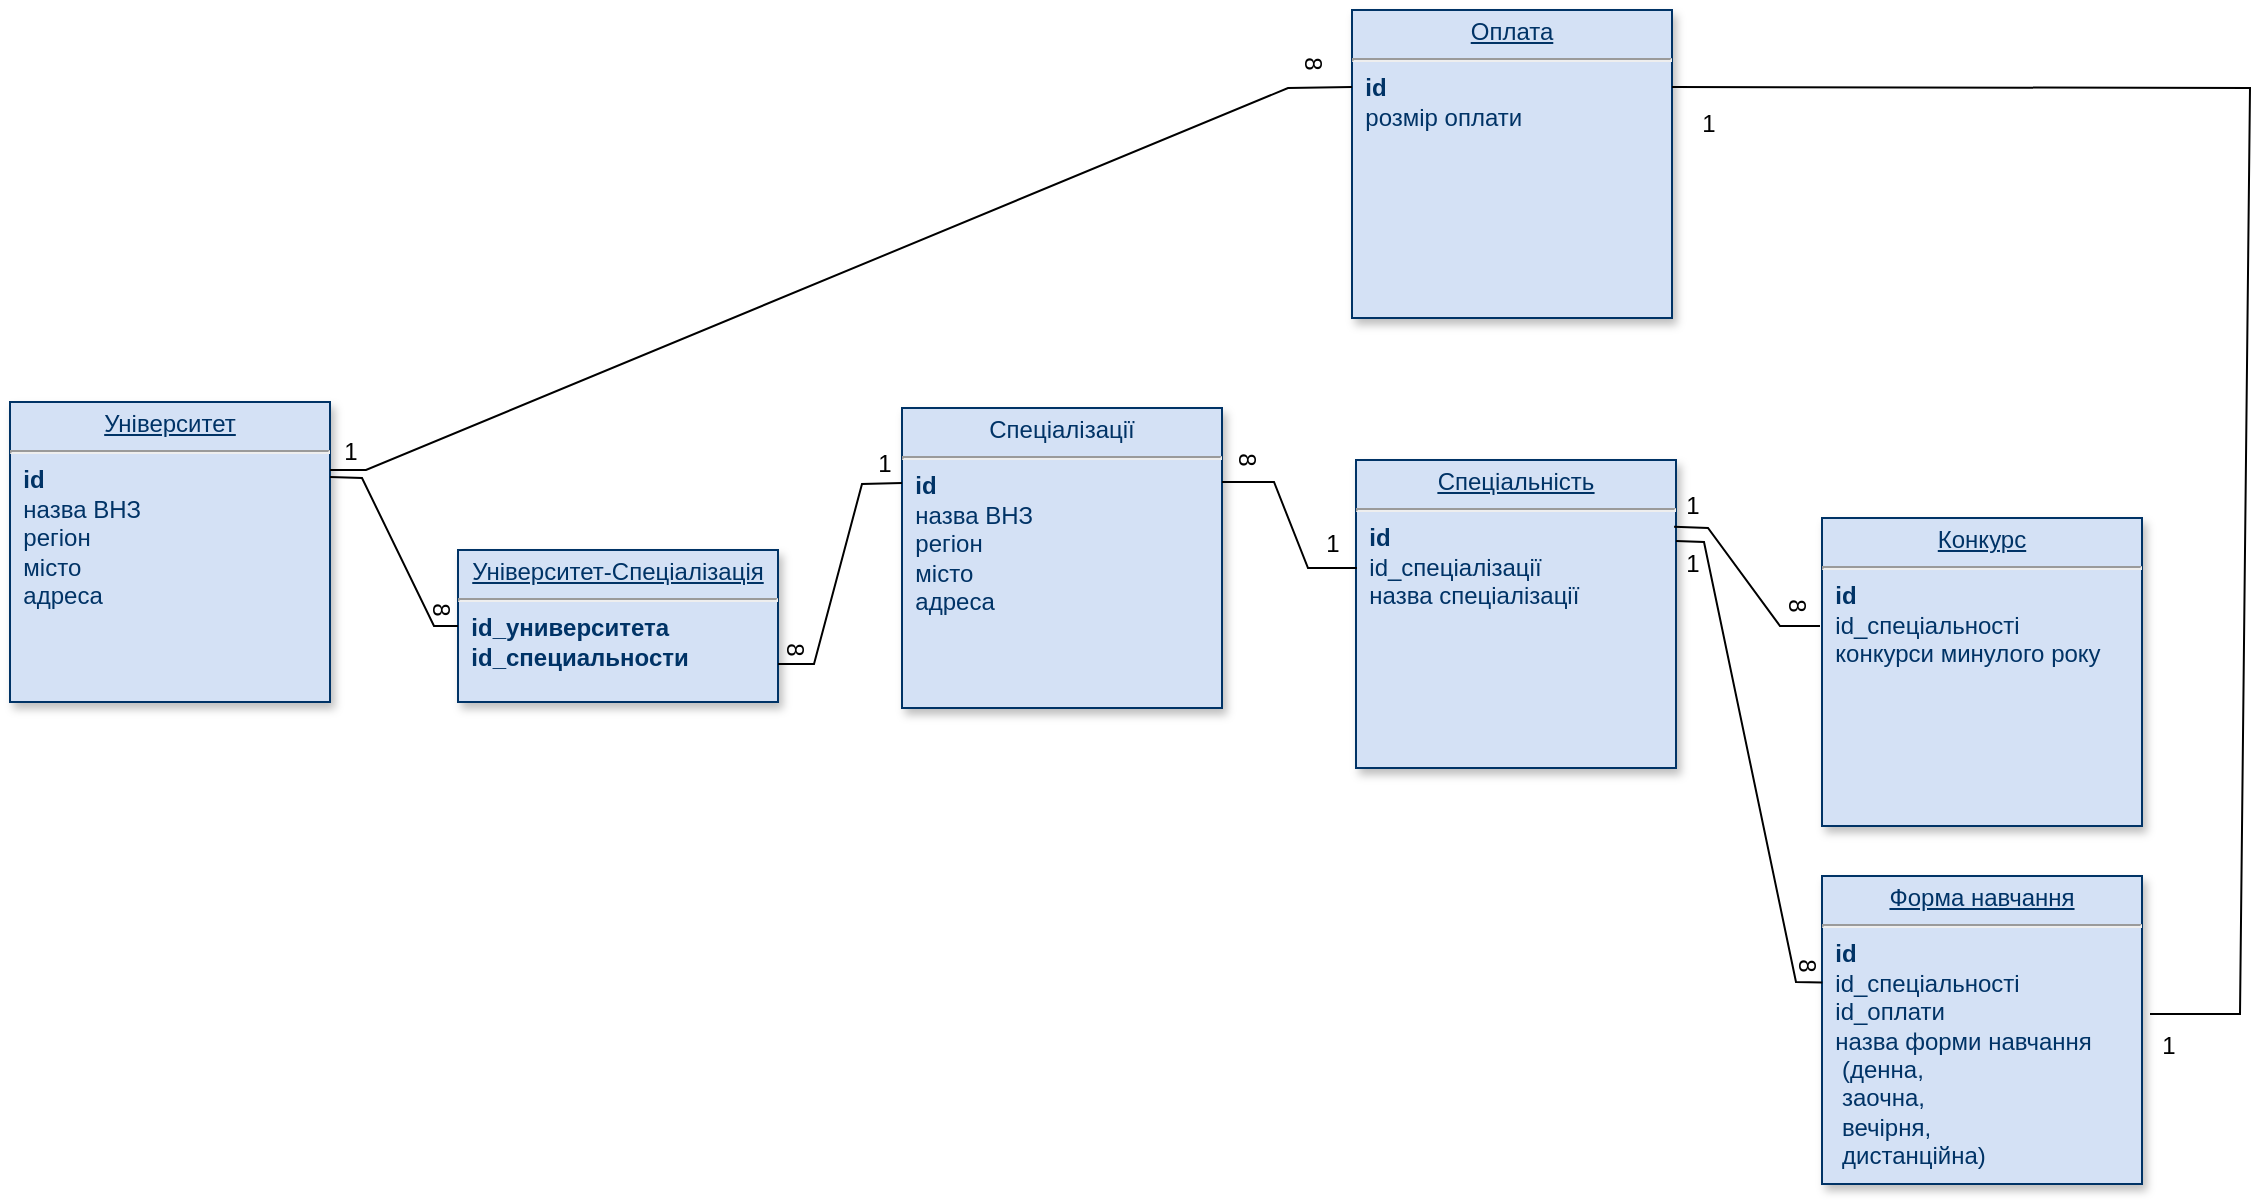 <mxfile version="22.1.0" type="github">
  <diagram name="Page-1" id="efa7a0a1-bf9b-a30e-e6df-94a7791c09e9">
    <mxGraphModel dx="1576" dy="1131" grid="0" gridSize="10" guides="1" tooltips="1" connect="1" arrows="1" fold="1" page="0" pageScale="1" pageWidth="826" pageHeight="1169" background="none" math="0" shadow="0">
      <root>
        <mxCell id="0" />
        <mxCell id="1" parent="0" />
        <mxCell id="24" value="&lt;p style=&quot;margin: 0px; margin-top: 4px; text-align: center; text-decoration: underline;&quot;&gt;Університет&lt;/p&gt;&lt;hr&gt;&lt;span style=&quot;background-color: initial;&quot;&gt;&amp;nbsp;&amp;nbsp;&lt;/span&gt;&lt;b&gt;id&lt;br&gt;&lt;/b&gt;&lt;span style=&quot;background-color: initial;&quot;&gt;&amp;nbsp; назва ВНЗ&lt;/span&gt;&lt;br&gt;&lt;span style=&quot;background-color: initial;&quot;&gt;&amp;nbsp; регіон&lt;/span&gt;&lt;br&gt;&lt;span style=&quot;background-color: initial;&quot;&gt;&amp;nbsp; місто&lt;/span&gt;&lt;br&gt;&lt;div style=&quot;&quot;&gt;&lt;span style=&quot;background-color: initial;&quot;&gt;&amp;nbsp; адреса&lt;br&gt;&lt;/span&gt;&lt;/div&gt;" style="verticalAlign=top;align=left;overflow=fill;fontSize=12;fontFamily=Helvetica;html=1;strokeColor=#003366;shadow=1;fillColor=#D4E1F5;fontColor=#003366" parent="1" vertex="1">
          <mxGeometry x="-274.0" y="-110.0" width="160" height="150" as="geometry" />
        </mxCell>
        <mxCell id="h30Kpubxtcf0mwcJ9HK3-26" value="&lt;p style=&quot;margin: 0px; margin-top: 4px; text-align: center; text-decoration: underline;&quot;&gt;Конкурс&lt;/p&gt;&lt;hr&gt;&amp;nbsp; &lt;b&gt;id&lt;br&gt;&lt;/b&gt;&amp;nbsp; id_спеціальності&lt;br&gt;&amp;nbsp;&amp;nbsp;конкурси минулого року" style="verticalAlign=top;align=left;overflow=fill;fontSize=12;fontFamily=Helvetica;html=1;strokeColor=#003366;shadow=1;fillColor=#D4E1F5;fontColor=#003366" parent="1" vertex="1">
          <mxGeometry x="632" y="-52" width="160" height="154" as="geometry" />
        </mxCell>
        <mxCell id="h30Kpubxtcf0mwcJ9HK3-27" value="&lt;p style=&quot;margin: 0px; margin-top: 4px; text-align: center; text-decoration: underline;&quot;&gt;&lt;u style=&quot;border-color: var(--border-color);&quot;&gt;Спеціальність&lt;/u&gt;&lt;br&gt;&lt;/p&gt;&lt;hr&gt;&amp;nbsp; &lt;b&gt;id&lt;/b&gt;&lt;br&gt;&amp;nbsp; id_спеціалізації&lt;br&gt;&amp;nbsp;&amp;nbsp;назва спеціалізації" style="verticalAlign=top;align=left;overflow=fill;fontSize=12;fontFamily=Helvetica;html=1;strokeColor=#003366;shadow=1;fillColor=#D4E1F5;fontColor=#003366" parent="1" vertex="1">
          <mxGeometry x="399" y="-81" width="160" height="154" as="geometry" />
        </mxCell>
        <mxCell id="h30Kpubxtcf0mwcJ9HK3-30" value="&lt;p style=&quot;margin: 0px; margin-top: 4px; text-align: center; text-decoration: underline;&quot;&gt;&lt;/p&gt;&lt;div style=&quot;text-align: center;&quot;&gt;&lt;span style=&quot;background-color: initial;&quot;&gt;Спеціалізації&lt;/span&gt;&lt;/div&gt;&lt;hr&gt;&amp;nbsp; &lt;b&gt;id&lt;/b&gt;&lt;br style=&quot;border-color: var(--border-color);&quot;&gt;&lt;span style=&quot;background-color: initial;&quot;&gt;&amp;nbsp; назва ВНЗ&lt;/span&gt;&lt;br&gt;&lt;span style=&quot;background-color: initial;&quot;&gt;&amp;nbsp; регіон&lt;/span&gt;&lt;br&gt;&lt;span style=&quot;background-color: initial;&quot;&gt;&amp;nbsp; місто&lt;/span&gt;&lt;br&gt;&lt;div style=&quot;&quot;&gt;&lt;span style=&quot;background-color: initial;&quot;&gt;&amp;nbsp; адреса&lt;br&gt;&lt;/span&gt;&lt;/div&gt;" style="verticalAlign=top;align=left;overflow=fill;fontSize=12;fontFamily=Helvetica;html=1;strokeColor=#003366;shadow=1;fillColor=#D4E1F5;fontColor=#003366" parent="1" vertex="1">
          <mxGeometry x="172.0" y="-107.0" width="160" height="150" as="geometry" />
        </mxCell>
        <mxCell id="h30Kpubxtcf0mwcJ9HK3-33" value="&lt;p style=&quot;margin: 0px; margin-top: 4px; text-align: center; text-decoration: underline;&quot;&gt;Оплата&lt;/p&gt;&lt;hr&gt;&amp;nbsp;&lt;b&gt;&amp;nbsp;id&lt;/b&gt;&lt;br&gt;&amp;nbsp; розмір оплати" style="verticalAlign=top;align=left;overflow=fill;fontSize=12;fontFamily=Helvetica;html=1;strokeColor=#003366;shadow=1;fillColor=#D4E1F5;fontColor=#003366" parent="1" vertex="1">
          <mxGeometry x="397" y="-306" width="160" height="154" as="geometry" />
        </mxCell>
        <mxCell id="h30Kpubxtcf0mwcJ9HK3-46" value="&lt;p style=&quot;margin: 0px; margin-top: 4px; text-align: center; text-decoration: underline;&quot;&gt;Форма навчання&lt;/p&gt;&lt;hr&gt;&amp;nbsp; &lt;b&gt;id&lt;br&gt;&lt;/b&gt;&amp;nbsp; id_спеціальності&lt;br&gt;&amp;nbsp; id_оплати&lt;br&gt;&amp;nbsp;&amp;nbsp;назва форми навчання &lt;br&gt;&amp;nbsp; &amp;nbsp;(денна, &lt;br&gt;&amp;nbsp; &amp;nbsp;заочна, &lt;br&gt;&amp;nbsp; &amp;nbsp;вечірня, &lt;br&gt;&amp;nbsp; &amp;nbsp;дистанційна)" style="verticalAlign=top;align=left;overflow=fill;fontSize=12;fontFamily=Helvetica;html=1;strokeColor=#003366;shadow=1;fillColor=#D4E1F5;fontColor=#003366" parent="1" vertex="1">
          <mxGeometry x="632" y="127" width="160" height="154" as="geometry" />
        </mxCell>
        <mxCell id="h30Kpubxtcf0mwcJ9HK3-48" value="" style="endArrow=none;html=1;rounded=0;entryX=0.003;entryY=0.351;entryDx=0;entryDy=0;entryPerimeter=0;" parent="1" target="h30Kpubxtcf0mwcJ9HK3-27" edge="1">
          <mxGeometry width="50" height="50" relative="1" as="geometry">
            <mxPoint x="332" y="-70" as="sourcePoint" />
            <mxPoint x="382" y="-120" as="targetPoint" />
            <Array as="points">
              <mxPoint x="358" y="-70" />
              <mxPoint x="375" y="-27" />
            </Array>
          </mxGeometry>
        </mxCell>
        <mxCell id="h30Kpubxtcf0mwcJ9HK3-50" value="" style="endArrow=none;html=1;rounded=0;exitX=0.994;exitY=0.217;exitDx=0;exitDy=0;exitPerimeter=0;" parent="1" source="h30Kpubxtcf0mwcJ9HK3-27" edge="1">
          <mxGeometry width="50" height="50" relative="1" as="geometry">
            <mxPoint x="559" y="-42" as="sourcePoint" />
            <mxPoint x="631" y="2" as="targetPoint" />
            <Array as="points">
              <mxPoint x="575" y="-47" />
              <mxPoint x="611" y="2" />
            </Array>
          </mxGeometry>
        </mxCell>
        <mxCell id="h30Kpubxtcf0mwcJ9HK3-51" value="" style="endArrow=none;html=1;rounded=0;entryX=0.001;entryY=0.346;entryDx=0;entryDy=0;entryPerimeter=0;" parent="1" target="h30Kpubxtcf0mwcJ9HK3-46" edge="1">
          <mxGeometry width="50" height="50" relative="1" as="geometry">
            <mxPoint x="559" y="-40.47" as="sourcePoint" />
            <mxPoint x="624" y="181" as="targetPoint" />
            <Array as="points">
              <mxPoint x="573" y="-40" />
              <mxPoint x="619" y="180" />
            </Array>
          </mxGeometry>
        </mxCell>
        <mxCell id="nWHhcUQHi-I-M8yqkg9C-34" value="8" style="text;html=1;align=center;verticalAlign=middle;resizable=0;points=[];autosize=1;strokeColor=none;fillColor=none;rotation=90;" parent="1" vertex="1">
          <mxGeometry x="332" y="-95" width="25" height="26" as="geometry" />
        </mxCell>
        <mxCell id="nWHhcUQHi-I-M8yqkg9C-38" value="" style="endArrow=none;html=1;rounded=0;entryX=1;entryY=0.25;entryDx=0;entryDy=0;" parent="1" target="h30Kpubxtcf0mwcJ9HK3-33" edge="1">
          <mxGeometry width="50" height="50" relative="1" as="geometry">
            <mxPoint x="796" y="196" as="sourcePoint" />
            <mxPoint x="612" y="192" as="targetPoint" />
            <Array as="points">
              <mxPoint x="841" y="196" />
              <mxPoint x="846" y="-267" />
            </Array>
          </mxGeometry>
        </mxCell>
        <mxCell id="nWHhcUQHi-I-M8yqkg9C-39" value="1" style="text;html=1;align=center;verticalAlign=middle;resizable=0;points=[];autosize=1;strokeColor=none;fillColor=none;" parent="1" vertex="1">
          <mxGeometry x="554" y="-71" width="25" height="26" as="geometry" />
        </mxCell>
        <mxCell id="nWHhcUQHi-I-M8yqkg9C-41" value="8" style="text;html=1;align=center;verticalAlign=middle;resizable=0;points=[];autosize=1;strokeColor=none;fillColor=none;rotation=90;" parent="1" vertex="1">
          <mxGeometry x="612" y="158" width="25" height="26" as="geometry" />
        </mxCell>
        <mxCell id="nWHhcUQHi-I-M8yqkg9C-42" value="1" style="text;html=1;align=center;verticalAlign=middle;resizable=0;points=[];autosize=1;strokeColor=none;fillColor=none;rotation=0;" parent="1" vertex="1">
          <mxGeometry x="554" y="-42" width="25" height="26" as="geometry" />
        </mxCell>
        <mxCell id="nWHhcUQHi-I-M8yqkg9C-43" value="1" style="text;html=1;align=center;verticalAlign=middle;resizable=0;points=[];autosize=1;strokeColor=none;fillColor=none;" parent="1" vertex="1">
          <mxGeometry x="562" y="-262" width="25" height="26" as="geometry" />
        </mxCell>
        <mxCell id="nWHhcUQHi-I-M8yqkg9C-44" value="1" style="text;html=1;align=center;verticalAlign=middle;resizable=0;points=[];autosize=1;strokeColor=none;fillColor=none;" parent="1" vertex="1">
          <mxGeometry x="792" y="199" width="25" height="26" as="geometry" />
        </mxCell>
        <mxCell id="nWHhcUQHi-I-M8yqkg9C-45" value="&lt;p style=&quot;margin: 0px; margin-top: 4px; text-align: center; text-decoration: underline;&quot;&gt;Університет-Спеціалізація&lt;/p&gt;&lt;hr&gt;&lt;b&gt;&amp;nbsp; id_университета&lt;br&gt;&amp;nbsp; id_специальности&amp;nbsp;&lt;br&gt;&amp;nbsp;&amp;nbsp;&lt;br&gt;&lt;/b&gt;" style="verticalAlign=top;align=left;overflow=fill;fontSize=12;fontFamily=Helvetica;html=1;strokeColor=#003366;shadow=1;fillColor=#D4E1F5;fontColor=#003366" parent="1" vertex="1">
          <mxGeometry x="-50" y="-36" width="160" height="76" as="geometry" />
        </mxCell>
        <mxCell id="nWHhcUQHi-I-M8yqkg9C-49" value="" style="endArrow=none;html=1;rounded=0;entryX=1;entryY=0.25;entryDx=0;entryDy=0;exitX=0;exitY=0.5;exitDx=0;exitDy=0;" parent="1" source="nWHhcUQHi-I-M8yqkg9C-45" target="24" edge="1">
          <mxGeometry width="50" height="50" relative="1" as="geometry">
            <mxPoint x="17" y="6" as="sourcePoint" />
            <mxPoint x="67" y="-44" as="targetPoint" />
            <Array as="points">
              <mxPoint x="-62" y="2" />
              <mxPoint x="-98" y="-72" />
            </Array>
          </mxGeometry>
        </mxCell>
        <mxCell id="nWHhcUQHi-I-M8yqkg9C-50" value="" style="endArrow=none;html=1;rounded=0;entryX=0;entryY=0.25;entryDx=0;entryDy=0;exitX=1;exitY=0.75;exitDx=0;exitDy=0;" parent="1" source="nWHhcUQHi-I-M8yqkg9C-45" target="h30Kpubxtcf0mwcJ9HK3-30" edge="1">
          <mxGeometry width="50" height="50" relative="1" as="geometry">
            <mxPoint x="100" y="92" as="sourcePoint" />
            <mxPoint x="150" y="42" as="targetPoint" />
            <Array as="points">
              <mxPoint x="128" y="21" />
              <mxPoint x="152" y="-69" />
            </Array>
          </mxGeometry>
        </mxCell>
        <mxCell id="nWHhcUQHi-I-M8yqkg9C-51" value="1" style="text;html=1;align=center;verticalAlign=middle;resizable=0;points=[];autosize=1;strokeColor=none;fillColor=none;" parent="1" vertex="1">
          <mxGeometry x="-117" y="-98" width="25" height="26" as="geometry" />
        </mxCell>
        <mxCell id="nWHhcUQHi-I-M8yqkg9C-52" value="8" style="text;html=1;align=center;verticalAlign=middle;resizable=0;points=[];autosize=1;strokeColor=none;fillColor=none;rotation=90;" parent="1" vertex="1">
          <mxGeometry x="-71" y="-20" width="25" height="26" as="geometry" />
        </mxCell>
        <mxCell id="nWHhcUQHi-I-M8yqkg9C-53" value="8" style="text;html=1;align=center;verticalAlign=middle;resizable=0;points=[];autosize=1;strokeColor=none;fillColor=none;rotation=90;" parent="1" vertex="1">
          <mxGeometry x="106" width="25" height="26" as="geometry" />
        </mxCell>
        <mxCell id="nWHhcUQHi-I-M8yqkg9C-54" value="1" style="text;html=1;align=center;verticalAlign=middle;resizable=0;points=[];autosize=1;strokeColor=none;fillColor=none;" parent="1" vertex="1">
          <mxGeometry x="150" y="-92" width="25" height="26" as="geometry" />
        </mxCell>
        <mxCell id="nWHhcUQHi-I-M8yqkg9C-55" value="1" style="text;html=1;align=center;verticalAlign=middle;resizable=0;points=[];autosize=1;strokeColor=none;fillColor=none;" parent="1" vertex="1">
          <mxGeometry x="374" y="-52" width="25" height="26" as="geometry" />
        </mxCell>
        <mxCell id="IYlGTyrrbtkykmEsmGgL-24" value="" style="endArrow=none;html=1;rounded=0;entryX=0;entryY=0.25;entryDx=0;entryDy=0;exitX=1;exitY=0.75;exitDx=0;exitDy=0;" edge="1" parent="1" target="h30Kpubxtcf0mwcJ9HK3-33">
          <mxGeometry width="50" height="50" relative="1" as="geometry">
            <mxPoint x="-114" y="-76" as="sourcePoint" />
            <mxPoint x="-52" y="-166" as="targetPoint" />
            <Array as="points">
              <mxPoint x="-96" y="-76" />
              <mxPoint x="365" y="-267" />
            </Array>
          </mxGeometry>
        </mxCell>
        <mxCell id="IYlGTyrrbtkykmEsmGgL-25" value="8" style="text;html=1;align=center;verticalAlign=middle;resizable=0;points=[];autosize=1;strokeColor=none;fillColor=none;rotation=90;" vertex="1" parent="1">
          <mxGeometry x="607" y="-22" width="25" height="26" as="geometry" />
        </mxCell>
        <mxCell id="IYlGTyrrbtkykmEsmGgL-26" value="8" style="text;html=1;align=center;verticalAlign=middle;resizable=0;points=[];autosize=1;strokeColor=none;fillColor=none;rotation=90;" vertex="1" parent="1">
          <mxGeometry x="365" y="-293" width="25" height="26" as="geometry" />
        </mxCell>
      </root>
    </mxGraphModel>
  </diagram>
</mxfile>
